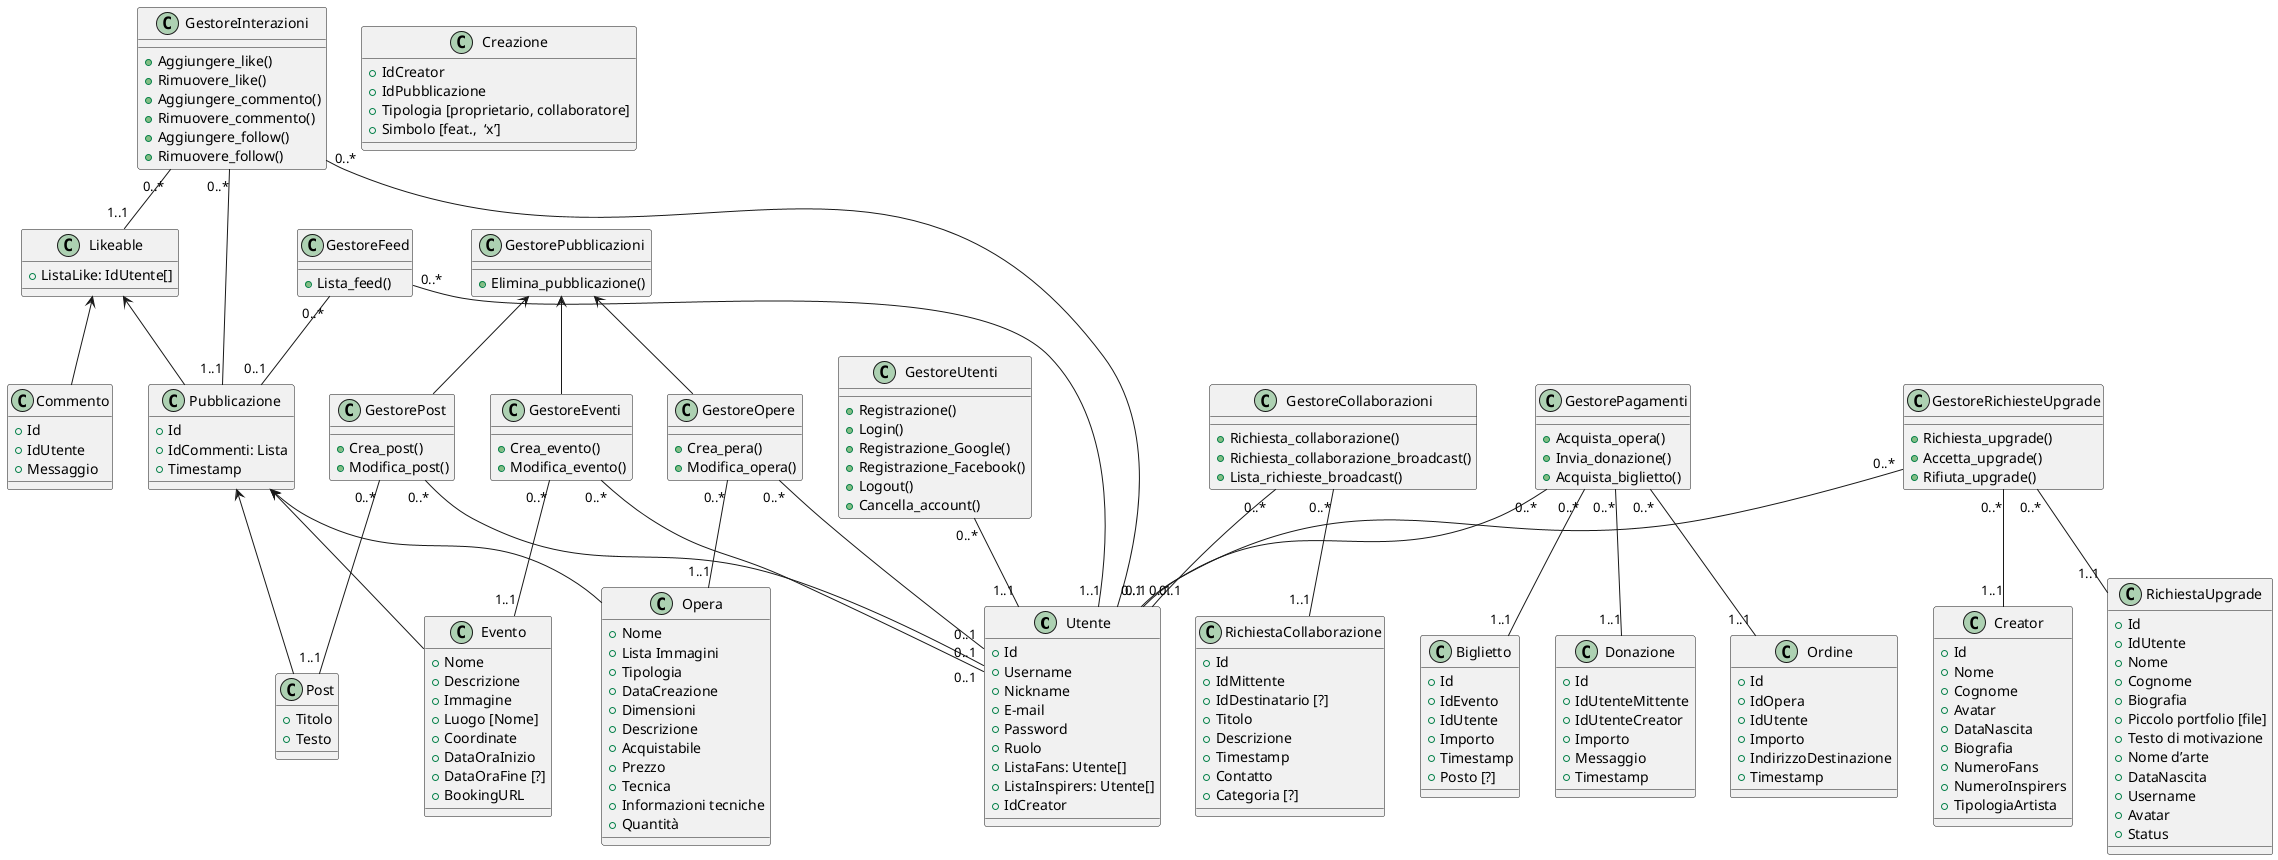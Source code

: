 @startuml
'skinparam linetype ortho

class Utente {
+ Id
+ Username
+ Nickname
+ E-mail
+ Password
+ Ruolo
+ ListaFans: Utente[]
+ ListaInspirers: Utente[]
+ IdCreator
}

class Creator {
+ Id
+ Nome
+ Cognome
+ Avatar
+ DataNascita
+ Biografia
+ NumeroFans
+ NumeroInspirers
+ TipologiaArtista
}

class Creazione {
+ IdCreator
+ IdPubblicazione
+ Tipologia [proprietario, collaboratore]
+ Simbolo [feat.,  ‘x’]
}

class Opera {
+ Nome
+ Lista Immagini
+ Tipologia
+ DataCreazione
+ Dimensioni
+ Descrizione
+ Acquistabile
+ Prezzo
+ Tecnica
+ Informazioni tecniche
+ Quantità
}

class Post {
+ Titolo
+ Testo
}

class Evento {
+ Nome
+ Descrizione
+ Immagine
+ Luogo [Nome]
+ Coordinate
+ DataOraInizio
+ DataOraFine [?]
+ BookingURL
}

class Commento {
+ Id
+ IdUtente
+ Messaggio
}

class Pubblicazione {
+ Id
+ IdCommenti: Lista
+ Timestamp
}

class Likeable {
+ ListaLike: IdUtente[]
}

class GestoreInterazioni {
+ Aggiungere_like()
+ Rimuovere_like()
+ Aggiungere_commento()
+ Rimuovere_commento()
+ Aggiungere_follow()
+ Rimuovere_follow()
}

class RichiestaCollaborazione {
+ Id
+ IdMittente
+ IdDestinatario [?]
+ Titolo
+ Descrizione
+ Timestamp
+ Contatto
+ Categoria [?]
}

class GestoreCollaborazioni {
+ Richiesta_collaborazione()
+ Richiesta_collaborazione_broadcast()
+ Lista_richieste_broadcast()
}

class GestorePubblicazioni {
+ Elimina_pubblicazione()
}

class GestorePost {
+ Crea_post()
+ Modifica_post()
}

class GestoreOpere {
+ Crea_pera()
+ Modifica_opera()
}

class GestoreEventi {
+ Crea_evento()
+ Modifica_evento()
}

class Biglietto {
+ Id
+ IdEvento
+ IdUtente
+ Importo
+ Timestamp
+ Posto [?]
}

class Donazione {
+ Id
+ IdUtenteMittente
+ IdUtenteCreator
+ Importo
+ Messaggio
+ Timestamp
}

class Ordine {
+ Id
+ IdOpera
+ IdUtente
+ Importo
+ IndirizzoDestinazione
+ Timestamp
}

class GestorePagamenti {
+ Acquista_opera()
+ Invia_donazione()
+ Acquista_biglietto()
}

class GestoreFeed {
+ Lista_feed()
}

class RichiestaUpgrade {
+ Id
+ IdUtente
+ Nome
+ Cognome
+ Biografia
+ Piccolo portfolio [file]
+ Testo di motivazione
+ Nome d’arte
+ DataNascita
+ Username
+ Avatar
+ Status
}

class GestoreRichiesteUpgrade {
+ Richiesta_upgrade()
+ Accetta_upgrade()
+ Rifiuta_upgrade()
}

 class GestoreUtenti {
+ Registrazione()
+ Login()
+ Registrazione_Google()
+ Registrazione_Facebook()
+ Logout()
+ Cancella_account()
}

Opera -up-> Pubblicazione
Post -up-> Pubblicazione
Evento -up-> Pubblicazione
Pubblicazione -up-> Likeable
Commento -up-> Likeable
GestorePost -up-> GestorePubblicazioni
GestoreOpere -up-> GestorePubblicazioni
GestoreEventi -up-> GestorePubblicazioni

GestoreInterazioni "0..*" -- "1..1" Pubblicazione
GestoreInterazioni "0..*" -- "1..1" Likeable
GestoreInterazioni "0..*" -- "0..1" Utente
GestorePost "0..*" -- "0..1" Utente
GestorePost "0..*" -- "1..1" Post
GestoreOpere "0..*" -- "0..1" Utente
GestoreOpere "0..*" -- "1..1" Opera
GestoreEventi "0..*" -- "0..1" Utente
GestoreEventi "0..*" -- "1..1" Evento
GestorePagamenti "0..*" -- "0..1" Utente
GestorePagamenti "0..*" -- "1..1" Donazione
GestorePagamenti "0..*" -- "1..1" Ordine
GestorePagamenti "0..*" -- "1..1" Biglietto
GestoreFeed "0..*" -- "1..1" Utente
GestoreFeed "0..*" -- "0..1" Pubblicazione
GestoreRichiesteUpgrade "0..*" -- "0..1" Utente
GestoreRichiesteUpgrade "0..*" -- "1..1" RichiestaUpgrade
GestoreRichiesteUpgrade "0..*" -- "1..1" Creator
GestoreUtenti "0..*" -- "1..1" Utente
GestoreCollaborazioni "0..*" -- "1..1" RichiestaCollaborazione
GestoreCollaborazioni "0..*" -- "0..1" Utente
@enduml